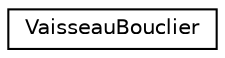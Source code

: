 digraph "Graphe hiérarchique des classes"
{
 // INTERACTIVE_SVG=YES
  edge [fontname="Helvetica",fontsize="10",labelfontname="Helvetica",labelfontsize="10"];
  node [fontname="Helvetica",fontsize="10",shape=record];
  rankdir="LR";
  Node0 [label="VaisseauBouclier",height=0.2,width=0.4,color="black", fillcolor="white", style="filled",URL="$class_vaisseau_bouclier.html",tooltip="classe d&#39;un ennemi de base : le défenseur "];
}
